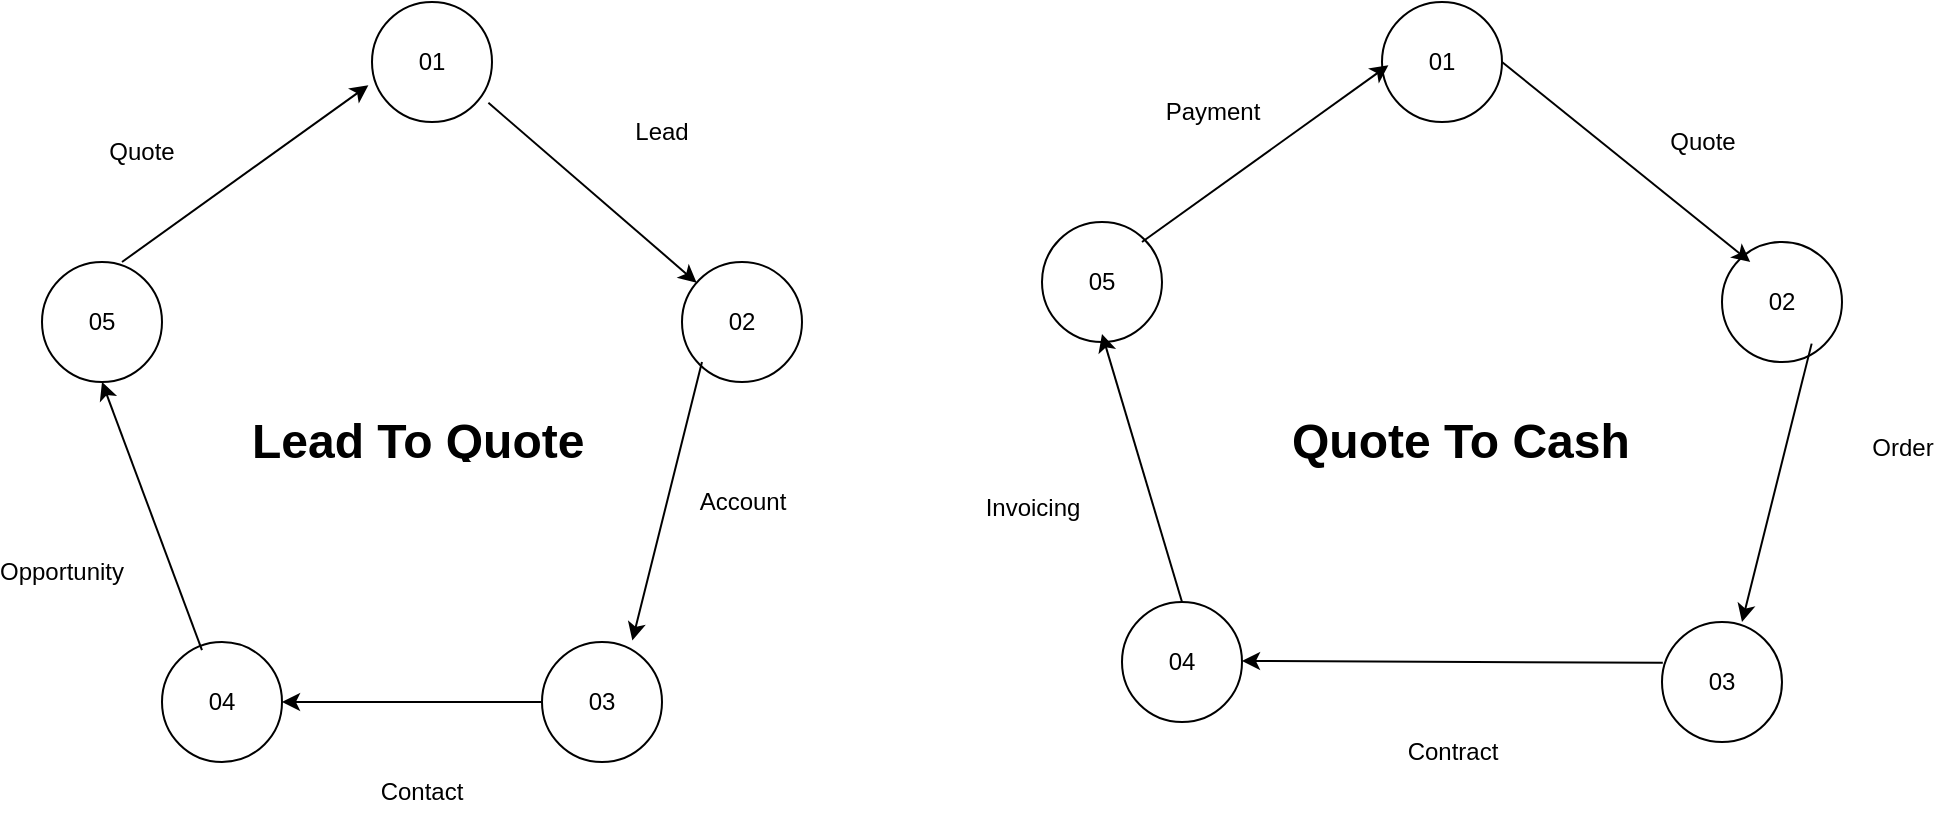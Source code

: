 <mxfile>
    <diagram id="UX7eQVaHOJTbf-_7FBNB" name="Page-1">
        <mxGraphModel dx="1242" dy="571" grid="1" gridSize="10" guides="1" tooltips="1" connect="1" arrows="1" fold="1" page="1" pageScale="1" pageWidth="850" pageHeight="1100" math="0" shadow="0">
            <root>
                <mxCell id="0"/>
                <mxCell id="1" parent="0"/>
                <mxCell id="6" value="01" style="ellipse;whiteSpace=wrap;html=1;aspect=fixed;" vertex="1" parent="1">
                    <mxGeometry x="215" y="60" width="60" height="60" as="geometry"/>
                </mxCell>
                <mxCell id="7" value="02" style="ellipse;whiteSpace=wrap;html=1;aspect=fixed;" vertex="1" parent="1">
                    <mxGeometry x="370" y="190" width="60" height="60" as="geometry"/>
                </mxCell>
                <mxCell id="8" value="03" style="ellipse;whiteSpace=wrap;html=1;aspect=fixed;" vertex="1" parent="1">
                    <mxGeometry x="300" y="380" width="60" height="60" as="geometry"/>
                </mxCell>
                <mxCell id="9" value="04" style="ellipse;whiteSpace=wrap;html=1;aspect=fixed;" vertex="1" parent="1">
                    <mxGeometry x="110" y="380" width="60" height="60" as="geometry"/>
                </mxCell>
                <mxCell id="10" value="05" style="ellipse;whiteSpace=wrap;html=1;aspect=fixed;" vertex="1" parent="1">
                    <mxGeometry x="50" y="190" width="60" height="60" as="geometry"/>
                </mxCell>
                <mxCell id="11" value="" style="endArrow=classic;html=1;exitX=0.97;exitY=0.84;exitDx=0;exitDy=0;exitPerimeter=0;" edge="1" parent="1" source="6" target="7">
                    <mxGeometry width="50" height="50" relative="1" as="geometry">
                        <mxPoint x="280" y="120" as="sourcePoint"/>
                        <mxPoint x="330" y="70" as="targetPoint"/>
                        <Array as="points"/>
                    </mxGeometry>
                </mxCell>
                <mxCell id="12" value="" style="endArrow=classic;html=1;exitX=0.97;exitY=0.84;exitDx=0;exitDy=0;exitPerimeter=0;entryX=0.753;entryY=-0.013;entryDx=0;entryDy=0;entryPerimeter=0;" edge="1" parent="1" target="8">
                    <mxGeometry width="50" height="50" relative="1" as="geometry">
                        <mxPoint x="380.0" y="240.03" as="sourcePoint"/>
                        <mxPoint x="484.112" y="330.003" as="targetPoint"/>
                        <Array as="points"/>
                    </mxGeometry>
                </mxCell>
                <mxCell id="13" value="" style="endArrow=classic;html=1;entryX=1;entryY=0.5;entryDx=0;entryDy=0;" edge="1" parent="1" target="9">
                    <mxGeometry width="50" height="50" relative="1" as="geometry">
                        <mxPoint x="300" y="410" as="sourcePoint"/>
                        <mxPoint x="300" y="385" as="targetPoint"/>
                    </mxGeometry>
                </mxCell>
                <mxCell id="14" value="" style="endArrow=classic;html=1;exitX=0.333;exitY=0.067;exitDx=0;exitDy=0;exitPerimeter=0;entryX=0.5;entryY=1;entryDx=0;entryDy=0;" edge="1" parent="1" source="9" target="10">
                    <mxGeometry width="50" height="50" relative="1" as="geometry">
                        <mxPoint x="110" y="230.0" as="sourcePoint"/>
                        <mxPoint x="75.18" y="369.19" as="targetPoint"/>
                        <Array as="points"/>
                    </mxGeometry>
                </mxCell>
                <mxCell id="16" value="" style="endArrow=classic;html=1;entryX=-0.03;entryY=0.693;entryDx=0;entryDy=0;entryPerimeter=0;" edge="1" parent="1" target="6">
                    <mxGeometry width="50" height="50" relative="1" as="geometry">
                        <mxPoint x="90" y="190" as="sourcePoint"/>
                        <mxPoint x="140" y="140" as="targetPoint"/>
                    </mxGeometry>
                </mxCell>
                <mxCell id="17" value="Account" style="text;html=1;align=center;verticalAlign=middle;resizable=0;points=[];autosize=1;strokeColor=none;fillColor=none;" vertex="1" parent="1">
                    <mxGeometry x="365" y="295" width="70" height="30" as="geometry"/>
                </mxCell>
                <mxCell id="18" value="&lt;h1&gt;Lead To Quote&lt;/h1&gt;" style="text;html=1;strokeColor=none;fillColor=none;spacing=5;spacingTop=-20;whiteSpace=wrap;overflow=hidden;rounded=0;" vertex="1" parent="1">
                    <mxGeometry x="150" y="260" width="190" height="30" as="geometry"/>
                </mxCell>
                <mxCell id="20" value="Lead" style="text;html=1;strokeColor=none;fillColor=none;align=center;verticalAlign=middle;whiteSpace=wrap;rounded=0;" vertex="1" parent="1">
                    <mxGeometry x="330" y="110" width="60" height="30" as="geometry"/>
                </mxCell>
                <mxCell id="21" value="Contact" style="text;html=1;strokeColor=none;fillColor=none;align=center;verticalAlign=middle;whiteSpace=wrap;rounded=0;" vertex="1" parent="1">
                    <mxGeometry x="210" y="440" width="60" height="30" as="geometry"/>
                </mxCell>
                <mxCell id="22" value="Opportunity" style="text;html=1;strokeColor=none;fillColor=none;align=center;verticalAlign=middle;whiteSpace=wrap;rounded=0;" vertex="1" parent="1">
                    <mxGeometry x="30" y="330" width="60" height="30" as="geometry"/>
                </mxCell>
                <mxCell id="23" value="Quote" style="text;html=1;strokeColor=none;fillColor=none;align=center;verticalAlign=middle;whiteSpace=wrap;rounded=0;" vertex="1" parent="1">
                    <mxGeometry x="70" y="120" width="60" height="30" as="geometry"/>
                </mxCell>
                <mxCell id="39" value="01" style="ellipse;whiteSpace=wrap;html=1;aspect=fixed;" vertex="1" parent="1">
                    <mxGeometry x="720" y="60" width="60" height="60" as="geometry"/>
                </mxCell>
                <mxCell id="40" value="02" style="ellipse;whiteSpace=wrap;html=1;aspect=fixed;" vertex="1" parent="1">
                    <mxGeometry x="890" y="180" width="60" height="60" as="geometry"/>
                </mxCell>
                <mxCell id="41" value="05" style="ellipse;whiteSpace=wrap;html=1;aspect=fixed;" vertex="1" parent="1">
                    <mxGeometry x="550" y="170" width="60" height="60" as="geometry"/>
                </mxCell>
                <mxCell id="42" value="04" style="ellipse;whiteSpace=wrap;html=1;aspect=fixed;" vertex="1" parent="1">
                    <mxGeometry x="590" y="360" width="60" height="60" as="geometry"/>
                </mxCell>
                <mxCell id="43" value="03" style="ellipse;whiteSpace=wrap;html=1;aspect=fixed;" vertex="1" parent="1">
                    <mxGeometry x="860" y="370" width="60" height="60" as="geometry"/>
                </mxCell>
                <mxCell id="44" value="" style="endArrow=classic;html=1;exitX=1;exitY=0.5;exitDx=0;exitDy=0;" edge="1" parent="1" source="39">
                    <mxGeometry width="50" height="50" relative="1" as="geometry">
                        <mxPoint x="800" y="100.03" as="sourcePoint"/>
                        <mxPoint x="904.112" y="190.003" as="targetPoint"/>
                        <Array as="points"/>
                    </mxGeometry>
                </mxCell>
                <mxCell id="45" value="" style="endArrow=classic;html=1;exitX=0.97;exitY=0.84;exitDx=0;exitDy=0;exitPerimeter=0;entryX=0.753;entryY=-0.013;entryDx=0;entryDy=0;entryPerimeter=0;" edge="1" parent="1">
                    <mxGeometry width="50" height="50" relative="1" as="geometry">
                        <mxPoint x="934.82" y="230.81" as="sourcePoint"/>
                        <mxPoint x="900.0" y="370" as="targetPoint"/>
                        <Array as="points"/>
                    </mxGeometry>
                </mxCell>
                <mxCell id="46" value="" style="endArrow=classic;html=1;entryX=1;entryY=0.5;entryDx=0;entryDy=0;exitX=0.007;exitY=0.34;exitDx=0;exitDy=0;exitPerimeter=0;" edge="1" parent="1" source="43">
                    <mxGeometry width="50" height="50" relative="1" as="geometry">
                        <mxPoint x="780" y="389.5" as="sourcePoint"/>
                        <mxPoint x="650" y="389.5" as="targetPoint"/>
                    </mxGeometry>
                </mxCell>
                <mxCell id="47" value="" style="endArrow=classic;html=1;exitX=0.5;exitY=0;exitDx=0;exitDy=0;entryX=0.5;entryY=1;entryDx=0;entryDy=0;" edge="1" parent="1" source="42">
                    <mxGeometry width="50" height="50" relative="1" as="geometry">
                        <mxPoint x="629.98" y="360" as="sourcePoint"/>
                        <mxPoint x="580" y="225.98" as="targetPoint"/>
                        <Array as="points"/>
                    </mxGeometry>
                </mxCell>
                <mxCell id="48" value="" style="endArrow=classic;html=1;entryX=-0.03;entryY=0.693;entryDx=0;entryDy=0;entryPerimeter=0;" edge="1" parent="1">
                    <mxGeometry width="50" height="50" relative="1" as="geometry">
                        <mxPoint x="600" y="180" as="sourcePoint"/>
                        <mxPoint x="723.2" y="91.58" as="targetPoint"/>
                    </mxGeometry>
                </mxCell>
                <mxCell id="49" value="&lt;h1&gt;Quote To Cash&lt;/h1&gt;" style="text;html=1;strokeColor=none;fillColor=none;spacing=5;spacingTop=-20;whiteSpace=wrap;overflow=hidden;rounded=0;" vertex="1" parent="1">
                    <mxGeometry x="670" y="260" width="190" height="45" as="geometry"/>
                </mxCell>
                <mxCell id="51" value="Quote" style="text;html=1;align=center;verticalAlign=middle;resizable=0;points=[];autosize=1;strokeColor=none;fillColor=none;" vertex="1" parent="1">
                    <mxGeometry x="850" y="115" width="60" height="30" as="geometry"/>
                </mxCell>
                <mxCell id="52" value="Order" style="text;html=1;align=center;verticalAlign=middle;resizable=0;points=[];autosize=1;strokeColor=none;fillColor=none;" vertex="1" parent="1">
                    <mxGeometry x="955" y="267.5" width="50" height="30" as="geometry"/>
                </mxCell>
                <mxCell id="53" value="Contract" style="text;html=1;align=center;verticalAlign=middle;resizable=0;points=[];autosize=1;strokeColor=none;fillColor=none;" vertex="1" parent="1">
                    <mxGeometry x="720" y="420" width="70" height="30" as="geometry"/>
                </mxCell>
                <mxCell id="54" value="Invoicing" style="text;html=1;align=center;verticalAlign=middle;resizable=0;points=[];autosize=1;strokeColor=none;fillColor=none;" vertex="1" parent="1">
                    <mxGeometry x="510" y="297.5" width="70" height="30" as="geometry"/>
                </mxCell>
                <mxCell id="55" value="Payment" style="text;html=1;align=center;verticalAlign=middle;resizable=0;points=[];autosize=1;strokeColor=none;fillColor=none;" vertex="1" parent="1">
                    <mxGeometry x="600" y="100" width="70" height="30" as="geometry"/>
                </mxCell>
            </root>
        </mxGraphModel>
    </diagram>
</mxfile>